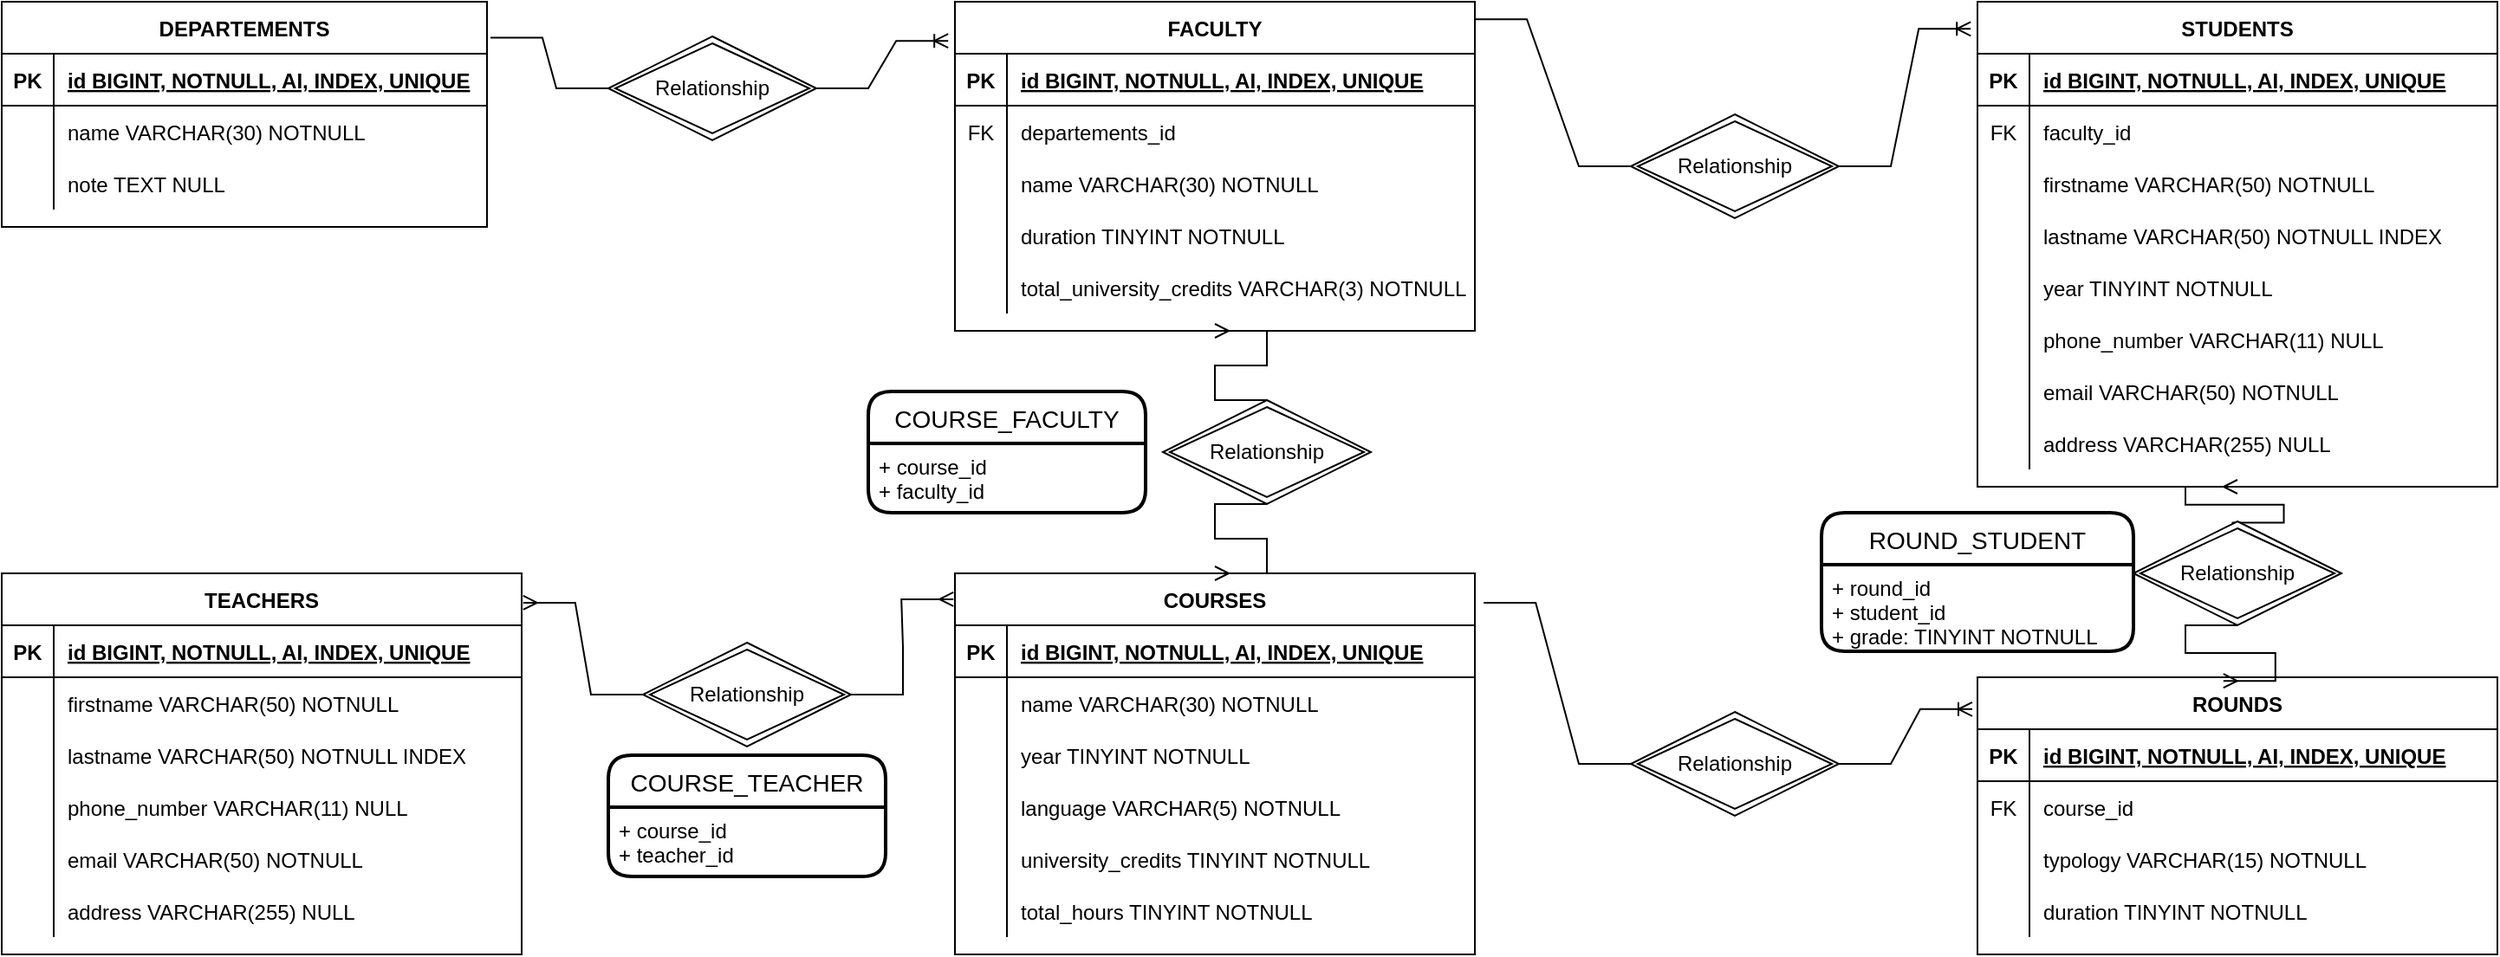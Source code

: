 <mxfile version="18.1.3" type="device"><diagram id="R2lEEEUBdFMjLlhIrx00" name="Page-1"><mxGraphModel dx="1102" dy="553" grid="1" gridSize="10" guides="1" tooltips="1" connect="1" arrows="1" fold="1" page="1" pageScale="1" pageWidth="850" pageHeight="1100" math="0" shadow="0" extFonts="Permanent Marker^https://fonts.googleapis.com/css?family=Permanent+Marker"><root><mxCell id="0"/><mxCell id="1" parent="0"/><mxCell id="C-vyLk0tnHw3VtMMgP7b-2" value="DEPARTEMENTS" style="shape=table;startSize=30;container=1;collapsible=1;childLayout=tableLayout;fixedRows=1;rowLines=0;fontStyle=1;align=center;resizeLast=1;" parent="1" vertex="1"><mxGeometry x="30" y="20" width="280" height="130" as="geometry"/></mxCell><mxCell id="C-vyLk0tnHw3VtMMgP7b-3" value="" style="shape=partialRectangle;collapsible=0;dropTarget=0;pointerEvents=0;fillColor=none;points=[[0,0.5],[1,0.5]];portConstraint=eastwest;top=0;left=0;right=0;bottom=1;" parent="C-vyLk0tnHw3VtMMgP7b-2" vertex="1"><mxGeometry y="30" width="280" height="30" as="geometry"/></mxCell><mxCell id="C-vyLk0tnHw3VtMMgP7b-4" value="PK" style="shape=partialRectangle;overflow=hidden;connectable=0;fillColor=none;top=0;left=0;bottom=0;right=0;fontStyle=1;" parent="C-vyLk0tnHw3VtMMgP7b-3" vertex="1"><mxGeometry width="30" height="30" as="geometry"><mxRectangle width="30" height="30" as="alternateBounds"/></mxGeometry></mxCell><mxCell id="C-vyLk0tnHw3VtMMgP7b-5" value="id BIGINT, NOTNULL, AI, INDEX, UNIQUE" style="shape=partialRectangle;overflow=hidden;connectable=0;fillColor=none;top=0;left=0;bottom=0;right=0;align=left;spacingLeft=6;fontStyle=5;" parent="C-vyLk0tnHw3VtMMgP7b-3" vertex="1"><mxGeometry x="30" width="250" height="30" as="geometry"><mxRectangle width="250" height="30" as="alternateBounds"/></mxGeometry></mxCell><mxCell id="2" value="" style="shape=partialRectangle;collapsible=0;dropTarget=0;pointerEvents=0;fillColor=none;points=[[0,0.5],[1,0.5]];portConstraint=eastwest;top=0;left=0;right=0;bottom=0;" parent="C-vyLk0tnHw3VtMMgP7b-2" vertex="1"><mxGeometry y="60" width="280" height="30" as="geometry"/></mxCell><mxCell id="3" value="" style="shape=partialRectangle;overflow=hidden;connectable=0;fillColor=none;top=0;left=0;bottom=0;right=0;" parent="2" vertex="1"><mxGeometry width="30" height="30" as="geometry"><mxRectangle width="30" height="30" as="alternateBounds"/></mxGeometry></mxCell><mxCell id="4" value="name VARCHAR(30) NOTNULL" style="shape=partialRectangle;overflow=hidden;connectable=0;fillColor=none;top=0;left=0;bottom=0;right=0;align=left;spacingLeft=6;" parent="2" vertex="1"><mxGeometry x="30" width="250" height="30" as="geometry"><mxRectangle width="250" height="30" as="alternateBounds"/></mxGeometry></mxCell><mxCell id="C-vyLk0tnHw3VtMMgP7b-6" value="" style="shape=partialRectangle;collapsible=0;dropTarget=0;pointerEvents=0;fillColor=none;points=[[0,0.5],[1,0.5]];portConstraint=eastwest;top=0;left=0;right=0;bottom=0;" parent="C-vyLk0tnHw3VtMMgP7b-2" vertex="1"><mxGeometry y="90" width="280" height="30" as="geometry"/></mxCell><mxCell id="C-vyLk0tnHw3VtMMgP7b-7" value="" style="shape=partialRectangle;overflow=hidden;connectable=0;fillColor=none;top=0;left=0;bottom=0;right=0;" parent="C-vyLk0tnHw3VtMMgP7b-6" vertex="1"><mxGeometry width="30" height="30" as="geometry"><mxRectangle width="30" height="30" as="alternateBounds"/></mxGeometry></mxCell><mxCell id="C-vyLk0tnHw3VtMMgP7b-8" value="note TEXT NULL" style="shape=partialRectangle;overflow=hidden;connectable=0;fillColor=none;top=0;left=0;bottom=0;right=0;align=left;spacingLeft=6;" parent="C-vyLk0tnHw3VtMMgP7b-6" vertex="1"><mxGeometry x="30" width="250" height="30" as="geometry"><mxRectangle width="250" height="30" as="alternateBounds"/></mxGeometry></mxCell><mxCell id="Ft1WFnxyvvb9Kvrl6ZHT-8" value="FACULTY" style="shape=table;startSize=30;container=1;collapsible=1;childLayout=tableLayout;fixedRows=1;rowLines=0;fontStyle=1;align=center;resizeLast=1;" parent="1" vertex="1"><mxGeometry x="580" y="20" width="300" height="190" as="geometry"/></mxCell><mxCell id="Ft1WFnxyvvb9Kvrl6ZHT-9" value="" style="shape=partialRectangle;collapsible=0;dropTarget=0;pointerEvents=0;fillColor=none;points=[[0,0.5],[1,0.5]];portConstraint=eastwest;top=0;left=0;right=0;bottom=1;" parent="Ft1WFnxyvvb9Kvrl6ZHT-8" vertex="1"><mxGeometry y="30" width="300" height="30" as="geometry"/></mxCell><mxCell id="Ft1WFnxyvvb9Kvrl6ZHT-10" value="PK" style="shape=partialRectangle;overflow=hidden;connectable=0;fillColor=none;top=0;left=0;bottom=0;right=0;fontStyle=1;" parent="Ft1WFnxyvvb9Kvrl6ZHT-9" vertex="1"><mxGeometry width="30" height="30" as="geometry"><mxRectangle width="30" height="30" as="alternateBounds"/></mxGeometry></mxCell><mxCell id="Ft1WFnxyvvb9Kvrl6ZHT-11" value="id BIGINT, NOTNULL, AI, INDEX, UNIQUE" style="shape=partialRectangle;overflow=hidden;connectable=0;fillColor=none;top=0;left=0;bottom=0;right=0;align=left;spacingLeft=6;fontStyle=5;" parent="Ft1WFnxyvvb9Kvrl6ZHT-9" vertex="1"><mxGeometry x="30" width="270" height="30" as="geometry"><mxRectangle width="270" height="30" as="alternateBounds"/></mxGeometry></mxCell><mxCell id="Ft1WFnxyvvb9Kvrl6ZHT-12" value="" style="shape=partialRectangle;collapsible=0;dropTarget=0;pointerEvents=0;fillColor=none;points=[[0,0.5],[1,0.5]];portConstraint=eastwest;top=0;left=0;right=0;bottom=0;" parent="Ft1WFnxyvvb9Kvrl6ZHT-8" vertex="1"><mxGeometry y="60" width="300" height="30" as="geometry"/></mxCell><mxCell id="Ft1WFnxyvvb9Kvrl6ZHT-13" value="FK" style="shape=partialRectangle;overflow=hidden;connectable=0;fillColor=none;top=0;left=0;bottom=0;right=0;" parent="Ft1WFnxyvvb9Kvrl6ZHT-12" vertex="1"><mxGeometry width="30" height="30" as="geometry"><mxRectangle width="30" height="30" as="alternateBounds"/></mxGeometry></mxCell><mxCell id="Ft1WFnxyvvb9Kvrl6ZHT-14" value="departements_id" style="shape=partialRectangle;overflow=hidden;connectable=0;fillColor=none;top=0;left=0;bottom=0;right=0;align=left;spacingLeft=6;" parent="Ft1WFnxyvvb9Kvrl6ZHT-12" vertex="1"><mxGeometry x="30" width="270" height="30" as="geometry"><mxRectangle width="270" height="30" as="alternateBounds"/></mxGeometry></mxCell><mxCell id="Ft1WFnxyvvb9Kvrl6ZHT-115" value="" style="shape=partialRectangle;collapsible=0;dropTarget=0;pointerEvents=0;fillColor=none;points=[[0,0.5],[1,0.5]];portConstraint=eastwest;top=0;left=0;right=0;bottom=0;" parent="Ft1WFnxyvvb9Kvrl6ZHT-8" vertex="1"><mxGeometry y="90" width="300" height="30" as="geometry"/></mxCell><mxCell id="Ft1WFnxyvvb9Kvrl6ZHT-116" value="" style="shape=partialRectangle;overflow=hidden;connectable=0;fillColor=none;top=0;left=0;bottom=0;right=0;" parent="Ft1WFnxyvvb9Kvrl6ZHT-115" vertex="1"><mxGeometry width="30" height="30" as="geometry"><mxRectangle width="30" height="30" as="alternateBounds"/></mxGeometry></mxCell><mxCell id="Ft1WFnxyvvb9Kvrl6ZHT-117" value="name VARCHAR(30) NOTNULL" style="shape=partialRectangle;overflow=hidden;connectable=0;fillColor=none;top=0;left=0;bottom=0;right=0;align=left;spacingLeft=6;" parent="Ft1WFnxyvvb9Kvrl6ZHT-115" vertex="1"><mxGeometry x="30" width="270" height="30" as="geometry"><mxRectangle width="270" height="30" as="alternateBounds"/></mxGeometry></mxCell><mxCell id="Ft1WFnxyvvb9Kvrl6ZHT-15" value="" style="shape=partialRectangle;collapsible=0;dropTarget=0;pointerEvents=0;fillColor=none;points=[[0,0.5],[1,0.5]];portConstraint=eastwest;top=0;left=0;right=0;bottom=0;" parent="Ft1WFnxyvvb9Kvrl6ZHT-8" vertex="1"><mxGeometry y="120" width="300" height="30" as="geometry"/></mxCell><mxCell id="Ft1WFnxyvvb9Kvrl6ZHT-16" value="" style="shape=partialRectangle;overflow=hidden;connectable=0;fillColor=none;top=0;left=0;bottom=0;right=0;" parent="Ft1WFnxyvvb9Kvrl6ZHT-15" vertex="1"><mxGeometry width="30" height="30" as="geometry"><mxRectangle width="30" height="30" as="alternateBounds"/></mxGeometry></mxCell><mxCell id="Ft1WFnxyvvb9Kvrl6ZHT-17" value="duration TINYINT NOTNULL" style="shape=partialRectangle;overflow=hidden;connectable=0;fillColor=none;top=0;left=0;bottom=0;right=0;align=left;spacingLeft=6;" parent="Ft1WFnxyvvb9Kvrl6ZHT-15" vertex="1"><mxGeometry x="30" width="270" height="30" as="geometry"><mxRectangle width="270" height="30" as="alternateBounds"/></mxGeometry></mxCell><mxCell id="Ft1WFnxyvvb9Kvrl6ZHT-18" value="" style="shape=partialRectangle;collapsible=0;dropTarget=0;pointerEvents=0;fillColor=none;points=[[0,0.5],[1,0.5]];portConstraint=eastwest;top=0;left=0;right=0;bottom=0;" parent="Ft1WFnxyvvb9Kvrl6ZHT-8" vertex="1"><mxGeometry y="150" width="300" height="30" as="geometry"/></mxCell><mxCell id="Ft1WFnxyvvb9Kvrl6ZHT-19" value="" style="shape=partialRectangle;overflow=hidden;connectable=0;fillColor=none;top=0;left=0;bottom=0;right=0;" parent="Ft1WFnxyvvb9Kvrl6ZHT-18" vertex="1"><mxGeometry width="30" height="30" as="geometry"><mxRectangle width="30" height="30" as="alternateBounds"/></mxGeometry></mxCell><mxCell id="Ft1WFnxyvvb9Kvrl6ZHT-20" value="total_university_credits VARCHAR(3) NOTNULL" style="shape=partialRectangle;overflow=hidden;connectable=0;fillColor=none;top=0;left=0;bottom=0;right=0;align=left;spacingLeft=6;" parent="Ft1WFnxyvvb9Kvrl6ZHT-18" vertex="1"><mxGeometry x="30" width="270" height="30" as="geometry"><mxRectangle width="270" height="30" as="alternateBounds"/></mxGeometry></mxCell><mxCell id="Ft1WFnxyvvb9Kvrl6ZHT-21" value="COURSES" style="shape=table;startSize=30;container=1;collapsible=1;childLayout=tableLayout;fixedRows=1;rowLines=0;fontStyle=1;align=center;resizeLast=1;" parent="1" vertex="1"><mxGeometry x="580" y="350" width="300" height="220" as="geometry"/></mxCell><mxCell id="Ft1WFnxyvvb9Kvrl6ZHT-22" value="" style="shape=partialRectangle;collapsible=0;dropTarget=0;pointerEvents=0;fillColor=none;points=[[0,0.5],[1,0.5]];portConstraint=eastwest;top=0;left=0;right=0;bottom=1;" parent="Ft1WFnxyvvb9Kvrl6ZHT-21" vertex="1"><mxGeometry y="30" width="300" height="30" as="geometry"/></mxCell><mxCell id="Ft1WFnxyvvb9Kvrl6ZHT-23" value="PK" style="shape=partialRectangle;overflow=hidden;connectable=0;fillColor=none;top=0;left=0;bottom=0;right=0;fontStyle=1;" parent="Ft1WFnxyvvb9Kvrl6ZHT-22" vertex="1"><mxGeometry width="30" height="30" as="geometry"><mxRectangle width="30" height="30" as="alternateBounds"/></mxGeometry></mxCell><mxCell id="Ft1WFnxyvvb9Kvrl6ZHT-24" value="id BIGINT, NOTNULL, AI, INDEX, UNIQUE" style="shape=partialRectangle;overflow=hidden;connectable=0;fillColor=none;top=0;left=0;bottom=0;right=0;align=left;spacingLeft=6;fontStyle=5;" parent="Ft1WFnxyvvb9Kvrl6ZHT-22" vertex="1"><mxGeometry x="30" width="270" height="30" as="geometry"><mxRectangle width="270" height="30" as="alternateBounds"/></mxGeometry></mxCell><mxCell id="Ft1WFnxyvvb9Kvrl6ZHT-25" value="" style="shape=partialRectangle;collapsible=0;dropTarget=0;pointerEvents=0;fillColor=none;points=[[0,0.5],[1,0.5]];portConstraint=eastwest;top=0;left=0;right=0;bottom=0;" parent="Ft1WFnxyvvb9Kvrl6ZHT-21" vertex="1"><mxGeometry y="60" width="300" height="30" as="geometry"/></mxCell><mxCell id="Ft1WFnxyvvb9Kvrl6ZHT-26" value="" style="shape=partialRectangle;overflow=hidden;connectable=0;fillColor=none;top=0;left=0;bottom=0;right=0;" parent="Ft1WFnxyvvb9Kvrl6ZHT-25" vertex="1"><mxGeometry width="30" height="30" as="geometry"><mxRectangle width="30" height="30" as="alternateBounds"/></mxGeometry></mxCell><mxCell id="Ft1WFnxyvvb9Kvrl6ZHT-27" value="name VARCHAR(30) NOTNULL" style="shape=partialRectangle;overflow=hidden;connectable=0;fillColor=none;top=0;left=0;bottom=0;right=0;align=left;spacingLeft=6;" parent="Ft1WFnxyvvb9Kvrl6ZHT-25" vertex="1"><mxGeometry x="30" width="270" height="30" as="geometry"><mxRectangle width="270" height="30" as="alternateBounds"/></mxGeometry></mxCell><mxCell id="Ft1WFnxyvvb9Kvrl6ZHT-28" value="" style="shape=partialRectangle;collapsible=0;dropTarget=0;pointerEvents=0;fillColor=none;points=[[0,0.5],[1,0.5]];portConstraint=eastwest;top=0;left=0;right=0;bottom=0;" parent="Ft1WFnxyvvb9Kvrl6ZHT-21" vertex="1"><mxGeometry y="90" width="300" height="30" as="geometry"/></mxCell><mxCell id="Ft1WFnxyvvb9Kvrl6ZHT-29" value="" style="shape=partialRectangle;overflow=hidden;connectable=0;fillColor=none;top=0;left=0;bottom=0;right=0;" parent="Ft1WFnxyvvb9Kvrl6ZHT-28" vertex="1"><mxGeometry width="30" height="30" as="geometry"><mxRectangle width="30" height="30" as="alternateBounds"/></mxGeometry></mxCell><mxCell id="Ft1WFnxyvvb9Kvrl6ZHT-30" value="year TINYINT NOTNULL" style="shape=partialRectangle;overflow=hidden;connectable=0;fillColor=none;top=0;left=0;bottom=0;right=0;align=left;spacingLeft=6;" parent="Ft1WFnxyvvb9Kvrl6ZHT-28" vertex="1"><mxGeometry x="30" width="270" height="30" as="geometry"><mxRectangle width="270" height="30" as="alternateBounds"/></mxGeometry></mxCell><mxCell id="Ft1WFnxyvvb9Kvrl6ZHT-31" value="" style="shape=partialRectangle;collapsible=0;dropTarget=0;pointerEvents=0;fillColor=none;points=[[0,0.5],[1,0.5]];portConstraint=eastwest;top=0;left=0;right=0;bottom=0;" parent="Ft1WFnxyvvb9Kvrl6ZHT-21" vertex="1"><mxGeometry y="120" width="300" height="30" as="geometry"/></mxCell><mxCell id="Ft1WFnxyvvb9Kvrl6ZHT-32" value="" style="shape=partialRectangle;overflow=hidden;connectable=0;fillColor=none;top=0;left=0;bottom=0;right=0;" parent="Ft1WFnxyvvb9Kvrl6ZHT-31" vertex="1"><mxGeometry width="30" height="30" as="geometry"><mxRectangle width="30" height="30" as="alternateBounds"/></mxGeometry></mxCell><mxCell id="Ft1WFnxyvvb9Kvrl6ZHT-33" value="language VARCHAR(5) NOTNULL" style="shape=partialRectangle;overflow=hidden;connectable=0;fillColor=none;top=0;left=0;bottom=0;right=0;align=left;spacingLeft=6;" parent="Ft1WFnxyvvb9Kvrl6ZHT-31" vertex="1"><mxGeometry x="30" width="270" height="30" as="geometry"><mxRectangle width="270" height="30" as="alternateBounds"/></mxGeometry></mxCell><mxCell id="Ft1WFnxyvvb9Kvrl6ZHT-34" value="" style="shape=partialRectangle;collapsible=0;dropTarget=0;pointerEvents=0;fillColor=none;points=[[0,0.5],[1,0.5]];portConstraint=eastwest;top=0;left=0;right=0;bottom=0;" parent="Ft1WFnxyvvb9Kvrl6ZHT-21" vertex="1"><mxGeometry y="150" width="300" height="30" as="geometry"/></mxCell><mxCell id="Ft1WFnxyvvb9Kvrl6ZHT-35" value="" style="shape=partialRectangle;overflow=hidden;connectable=0;fillColor=none;top=0;left=0;bottom=0;right=0;" parent="Ft1WFnxyvvb9Kvrl6ZHT-34" vertex="1"><mxGeometry width="30" height="30" as="geometry"><mxRectangle width="30" height="30" as="alternateBounds"/></mxGeometry></mxCell><mxCell id="Ft1WFnxyvvb9Kvrl6ZHT-36" value="university_credits TINYINT NOTNULL" style="shape=partialRectangle;overflow=hidden;connectable=0;fillColor=none;top=0;left=0;bottom=0;right=0;align=left;spacingLeft=6;" parent="Ft1WFnxyvvb9Kvrl6ZHT-34" vertex="1"><mxGeometry x="30" width="270" height="30" as="geometry"><mxRectangle width="270" height="30" as="alternateBounds"/></mxGeometry></mxCell><mxCell id="Ft1WFnxyvvb9Kvrl6ZHT-37" value="" style="shape=partialRectangle;collapsible=0;dropTarget=0;pointerEvents=0;fillColor=none;points=[[0,0.5],[1,0.5]];portConstraint=eastwest;top=0;left=0;right=0;bottom=0;" parent="Ft1WFnxyvvb9Kvrl6ZHT-21" vertex="1"><mxGeometry y="180" width="300" height="30" as="geometry"/></mxCell><mxCell id="Ft1WFnxyvvb9Kvrl6ZHT-38" value="" style="shape=partialRectangle;overflow=hidden;connectable=0;fillColor=none;top=0;left=0;bottom=0;right=0;" parent="Ft1WFnxyvvb9Kvrl6ZHT-37" vertex="1"><mxGeometry width="30" height="30" as="geometry"><mxRectangle width="30" height="30" as="alternateBounds"/></mxGeometry></mxCell><mxCell id="Ft1WFnxyvvb9Kvrl6ZHT-39" value="total_hours TINYINT NOTNULL" style="shape=partialRectangle;overflow=hidden;connectable=0;fillColor=none;top=0;left=0;bottom=0;right=0;align=left;spacingLeft=6;" parent="Ft1WFnxyvvb9Kvrl6ZHT-37" vertex="1"><mxGeometry x="30" width="270" height="30" as="geometry"><mxRectangle width="270" height="30" as="alternateBounds"/></mxGeometry></mxCell><mxCell id="Ft1WFnxyvvb9Kvrl6ZHT-40" value="TEACHERS" style="shape=table;startSize=30;container=1;collapsible=1;childLayout=tableLayout;fixedRows=1;rowLines=0;fontStyle=1;align=center;resizeLast=1;" parent="1" vertex="1"><mxGeometry x="30" y="350" width="300" height="220" as="geometry"/></mxCell><mxCell id="Ft1WFnxyvvb9Kvrl6ZHT-41" value="" style="shape=partialRectangle;collapsible=0;dropTarget=0;pointerEvents=0;fillColor=none;points=[[0,0.5],[1,0.5]];portConstraint=eastwest;top=0;left=0;right=0;bottom=1;" parent="Ft1WFnxyvvb9Kvrl6ZHT-40" vertex="1"><mxGeometry y="30" width="300" height="30" as="geometry"/></mxCell><mxCell id="Ft1WFnxyvvb9Kvrl6ZHT-42" value="PK" style="shape=partialRectangle;overflow=hidden;connectable=0;fillColor=none;top=0;left=0;bottom=0;right=0;fontStyle=1;" parent="Ft1WFnxyvvb9Kvrl6ZHT-41" vertex="1"><mxGeometry width="30" height="30" as="geometry"><mxRectangle width="30" height="30" as="alternateBounds"/></mxGeometry></mxCell><mxCell id="Ft1WFnxyvvb9Kvrl6ZHT-43" value="id BIGINT, NOTNULL, AI, INDEX, UNIQUE" style="shape=partialRectangle;overflow=hidden;connectable=0;fillColor=none;top=0;left=0;bottom=0;right=0;align=left;spacingLeft=6;fontStyle=5;" parent="Ft1WFnxyvvb9Kvrl6ZHT-41" vertex="1"><mxGeometry x="30" width="270" height="30" as="geometry"><mxRectangle width="270" height="30" as="alternateBounds"/></mxGeometry></mxCell><mxCell id="Ft1WFnxyvvb9Kvrl6ZHT-44" value="" style="shape=partialRectangle;collapsible=0;dropTarget=0;pointerEvents=0;fillColor=none;points=[[0,0.5],[1,0.5]];portConstraint=eastwest;top=0;left=0;right=0;bottom=0;" parent="Ft1WFnxyvvb9Kvrl6ZHT-40" vertex="1"><mxGeometry y="60" width="300" height="30" as="geometry"/></mxCell><mxCell id="Ft1WFnxyvvb9Kvrl6ZHT-45" value="" style="shape=partialRectangle;overflow=hidden;connectable=0;fillColor=none;top=0;left=0;bottom=0;right=0;" parent="Ft1WFnxyvvb9Kvrl6ZHT-44" vertex="1"><mxGeometry width="30" height="30" as="geometry"><mxRectangle width="30" height="30" as="alternateBounds"/></mxGeometry></mxCell><mxCell id="Ft1WFnxyvvb9Kvrl6ZHT-46" value="firstname VARCHAR(50) NOTNULL" style="shape=partialRectangle;overflow=hidden;connectable=0;fillColor=none;top=0;left=0;bottom=0;right=0;align=left;spacingLeft=6;" parent="Ft1WFnxyvvb9Kvrl6ZHT-44" vertex="1"><mxGeometry x="30" width="270" height="30" as="geometry"><mxRectangle width="270" height="30" as="alternateBounds"/></mxGeometry></mxCell><mxCell id="Ft1WFnxyvvb9Kvrl6ZHT-59" value="" style="shape=partialRectangle;collapsible=0;dropTarget=0;pointerEvents=0;fillColor=none;points=[[0,0.5],[1,0.5]];portConstraint=eastwest;top=0;left=0;right=0;bottom=0;" parent="Ft1WFnxyvvb9Kvrl6ZHT-40" vertex="1"><mxGeometry y="90" width="300" height="30" as="geometry"/></mxCell><mxCell id="Ft1WFnxyvvb9Kvrl6ZHT-60" value="" style="shape=partialRectangle;overflow=hidden;connectable=0;fillColor=none;top=0;left=0;bottom=0;right=0;" parent="Ft1WFnxyvvb9Kvrl6ZHT-59" vertex="1"><mxGeometry width="30" height="30" as="geometry"><mxRectangle width="30" height="30" as="alternateBounds"/></mxGeometry></mxCell><mxCell id="Ft1WFnxyvvb9Kvrl6ZHT-61" value="lastname VARCHAR(50) NOTNULL INDEX" style="shape=partialRectangle;overflow=hidden;connectable=0;fillColor=none;top=0;left=0;bottom=0;right=0;align=left;spacingLeft=6;" parent="Ft1WFnxyvvb9Kvrl6ZHT-59" vertex="1"><mxGeometry x="30" width="270" height="30" as="geometry"><mxRectangle width="270" height="30" as="alternateBounds"/></mxGeometry></mxCell><mxCell id="Ft1WFnxyvvb9Kvrl6ZHT-47" value="" style="shape=partialRectangle;collapsible=0;dropTarget=0;pointerEvents=0;fillColor=none;points=[[0,0.5],[1,0.5]];portConstraint=eastwest;top=0;left=0;right=0;bottom=0;" parent="Ft1WFnxyvvb9Kvrl6ZHT-40" vertex="1"><mxGeometry y="120" width="300" height="30" as="geometry"/></mxCell><mxCell id="Ft1WFnxyvvb9Kvrl6ZHT-48" value="" style="shape=partialRectangle;overflow=hidden;connectable=0;fillColor=none;top=0;left=0;bottom=0;right=0;" parent="Ft1WFnxyvvb9Kvrl6ZHT-47" vertex="1"><mxGeometry width="30" height="30" as="geometry"><mxRectangle width="30" height="30" as="alternateBounds"/></mxGeometry></mxCell><mxCell id="Ft1WFnxyvvb9Kvrl6ZHT-49" value="phone_number VARCHAR(11) NULL" style="shape=partialRectangle;overflow=hidden;connectable=0;fillColor=none;top=0;left=0;bottom=0;right=0;align=left;spacingLeft=6;" parent="Ft1WFnxyvvb9Kvrl6ZHT-47" vertex="1"><mxGeometry x="30" width="270" height="30" as="geometry"><mxRectangle width="270" height="30" as="alternateBounds"/></mxGeometry></mxCell><mxCell id="Ft1WFnxyvvb9Kvrl6ZHT-50" value="" style="shape=partialRectangle;collapsible=0;dropTarget=0;pointerEvents=0;fillColor=none;points=[[0,0.5],[1,0.5]];portConstraint=eastwest;top=0;left=0;right=0;bottom=0;" parent="Ft1WFnxyvvb9Kvrl6ZHT-40" vertex="1"><mxGeometry y="150" width="300" height="30" as="geometry"/></mxCell><mxCell id="Ft1WFnxyvvb9Kvrl6ZHT-51" value="" style="shape=partialRectangle;overflow=hidden;connectable=0;fillColor=none;top=0;left=0;bottom=0;right=0;" parent="Ft1WFnxyvvb9Kvrl6ZHT-50" vertex="1"><mxGeometry width="30" height="30" as="geometry"><mxRectangle width="30" height="30" as="alternateBounds"/></mxGeometry></mxCell><mxCell id="Ft1WFnxyvvb9Kvrl6ZHT-52" value="email VARCHAR(50) NOTNULL" style="shape=partialRectangle;overflow=hidden;connectable=0;fillColor=none;top=0;left=0;bottom=0;right=0;align=left;spacingLeft=6;" parent="Ft1WFnxyvvb9Kvrl6ZHT-50" vertex="1"><mxGeometry x="30" width="270" height="30" as="geometry"><mxRectangle width="270" height="30" as="alternateBounds"/></mxGeometry></mxCell><mxCell id="Ft1WFnxyvvb9Kvrl6ZHT-53" value="" style="shape=partialRectangle;collapsible=0;dropTarget=0;pointerEvents=0;fillColor=none;points=[[0,0.5],[1,0.5]];portConstraint=eastwest;top=0;left=0;right=0;bottom=0;" parent="Ft1WFnxyvvb9Kvrl6ZHT-40" vertex="1"><mxGeometry y="180" width="300" height="30" as="geometry"/></mxCell><mxCell id="Ft1WFnxyvvb9Kvrl6ZHT-54" value="" style="shape=partialRectangle;overflow=hidden;connectable=0;fillColor=none;top=0;left=0;bottom=0;right=0;" parent="Ft1WFnxyvvb9Kvrl6ZHT-53" vertex="1"><mxGeometry width="30" height="30" as="geometry"><mxRectangle width="30" height="30" as="alternateBounds"/></mxGeometry></mxCell><mxCell id="Ft1WFnxyvvb9Kvrl6ZHT-55" value="address VARCHAR(255) NULL" style="shape=partialRectangle;overflow=hidden;connectable=0;fillColor=none;top=0;left=0;bottom=0;right=0;align=left;spacingLeft=6;" parent="Ft1WFnxyvvb9Kvrl6ZHT-53" vertex="1"><mxGeometry x="30" width="270" height="30" as="geometry"><mxRectangle width="270" height="30" as="alternateBounds"/></mxGeometry></mxCell><mxCell id="Ft1WFnxyvvb9Kvrl6ZHT-62" value="STUDENTS" style="shape=table;startSize=30;container=1;collapsible=1;childLayout=tableLayout;fixedRows=1;rowLines=0;fontStyle=1;align=center;resizeLast=1;" parent="1" vertex="1"><mxGeometry x="1170" y="20" width="300" height="280" as="geometry"/></mxCell><mxCell id="Ft1WFnxyvvb9Kvrl6ZHT-63" value="" style="shape=partialRectangle;collapsible=0;dropTarget=0;pointerEvents=0;fillColor=none;points=[[0,0.5],[1,0.5]];portConstraint=eastwest;top=0;left=0;right=0;bottom=1;" parent="Ft1WFnxyvvb9Kvrl6ZHT-62" vertex="1"><mxGeometry y="30" width="300" height="30" as="geometry"/></mxCell><mxCell id="Ft1WFnxyvvb9Kvrl6ZHT-64" value="PK" style="shape=partialRectangle;overflow=hidden;connectable=0;fillColor=none;top=0;left=0;bottom=0;right=0;fontStyle=1;" parent="Ft1WFnxyvvb9Kvrl6ZHT-63" vertex="1"><mxGeometry width="30" height="30" as="geometry"><mxRectangle width="30" height="30" as="alternateBounds"/></mxGeometry></mxCell><mxCell id="Ft1WFnxyvvb9Kvrl6ZHT-65" value="id BIGINT, NOTNULL, AI, INDEX, UNIQUE" style="shape=partialRectangle;overflow=hidden;connectable=0;fillColor=none;top=0;left=0;bottom=0;right=0;align=left;spacingLeft=6;fontStyle=5;" parent="Ft1WFnxyvvb9Kvrl6ZHT-63" vertex="1"><mxGeometry x="30" width="270" height="30" as="geometry"><mxRectangle width="270" height="30" as="alternateBounds"/></mxGeometry></mxCell><mxCell id="Ft1WFnxyvvb9Kvrl6ZHT-66" value="" style="shape=partialRectangle;collapsible=0;dropTarget=0;pointerEvents=0;fillColor=none;points=[[0,0.5],[1,0.5]];portConstraint=eastwest;top=0;left=0;right=0;bottom=0;" parent="Ft1WFnxyvvb9Kvrl6ZHT-62" vertex="1"><mxGeometry y="60" width="300" height="30" as="geometry"/></mxCell><mxCell id="Ft1WFnxyvvb9Kvrl6ZHT-67" value="FK" style="shape=partialRectangle;overflow=hidden;connectable=0;fillColor=none;top=0;left=0;bottom=0;right=0;" parent="Ft1WFnxyvvb9Kvrl6ZHT-66" vertex="1"><mxGeometry width="30" height="30" as="geometry"><mxRectangle width="30" height="30" as="alternateBounds"/></mxGeometry></mxCell><mxCell id="Ft1WFnxyvvb9Kvrl6ZHT-68" value="faculty_id" style="shape=partialRectangle;overflow=hidden;connectable=0;fillColor=none;top=0;left=0;bottom=0;right=0;align=left;spacingLeft=6;" parent="Ft1WFnxyvvb9Kvrl6ZHT-66" vertex="1"><mxGeometry x="30" width="270" height="30" as="geometry"><mxRectangle width="270" height="30" as="alternateBounds"/></mxGeometry></mxCell><mxCell id="Ft1WFnxyvvb9Kvrl6ZHT-123" value="" style="shape=partialRectangle;collapsible=0;dropTarget=0;pointerEvents=0;fillColor=none;points=[[0,0.5],[1,0.5]];portConstraint=eastwest;top=0;left=0;right=0;bottom=0;" parent="Ft1WFnxyvvb9Kvrl6ZHT-62" vertex="1"><mxGeometry y="90" width="300" height="30" as="geometry"/></mxCell><mxCell id="Ft1WFnxyvvb9Kvrl6ZHT-124" value="" style="shape=partialRectangle;overflow=hidden;connectable=0;fillColor=none;top=0;left=0;bottom=0;right=0;" parent="Ft1WFnxyvvb9Kvrl6ZHT-123" vertex="1"><mxGeometry width="30" height="30" as="geometry"><mxRectangle width="30" height="30" as="alternateBounds"/></mxGeometry></mxCell><mxCell id="Ft1WFnxyvvb9Kvrl6ZHT-125" value="firstname VARCHAR(50) NOTNULL" style="shape=partialRectangle;overflow=hidden;connectable=0;fillColor=none;top=0;left=0;bottom=0;right=0;align=left;spacingLeft=6;" parent="Ft1WFnxyvvb9Kvrl6ZHT-123" vertex="1"><mxGeometry x="30" width="270" height="30" as="geometry"><mxRectangle width="270" height="30" as="alternateBounds"/></mxGeometry></mxCell><mxCell id="Ft1WFnxyvvb9Kvrl6ZHT-69" value="" style="shape=partialRectangle;collapsible=0;dropTarget=0;pointerEvents=0;fillColor=none;points=[[0,0.5],[1,0.5]];portConstraint=eastwest;top=0;left=0;right=0;bottom=0;" parent="Ft1WFnxyvvb9Kvrl6ZHT-62" vertex="1"><mxGeometry y="120" width="300" height="30" as="geometry"/></mxCell><mxCell id="Ft1WFnxyvvb9Kvrl6ZHT-70" value="" style="shape=partialRectangle;overflow=hidden;connectable=0;fillColor=none;top=0;left=0;bottom=0;right=0;" parent="Ft1WFnxyvvb9Kvrl6ZHT-69" vertex="1"><mxGeometry width="30" height="30" as="geometry"><mxRectangle width="30" height="30" as="alternateBounds"/></mxGeometry></mxCell><mxCell id="Ft1WFnxyvvb9Kvrl6ZHT-71" value="lastname VARCHAR(50) NOTNULL INDEX" style="shape=partialRectangle;overflow=hidden;connectable=0;fillColor=none;top=0;left=0;bottom=0;right=0;align=left;spacingLeft=6;" parent="Ft1WFnxyvvb9Kvrl6ZHT-69" vertex="1"><mxGeometry x="30" width="270" height="30" as="geometry"><mxRectangle width="270" height="30" as="alternateBounds"/></mxGeometry></mxCell><mxCell id="Ft1WFnxyvvb9Kvrl6ZHT-81" value="" style="shape=partialRectangle;collapsible=0;dropTarget=0;pointerEvents=0;fillColor=none;points=[[0,0.5],[1,0.5]];portConstraint=eastwest;top=0;left=0;right=0;bottom=0;" parent="Ft1WFnxyvvb9Kvrl6ZHT-62" vertex="1"><mxGeometry y="150" width="300" height="30" as="geometry"/></mxCell><mxCell id="Ft1WFnxyvvb9Kvrl6ZHT-82" value="" style="shape=partialRectangle;overflow=hidden;connectable=0;fillColor=none;top=0;left=0;bottom=0;right=0;" parent="Ft1WFnxyvvb9Kvrl6ZHT-81" vertex="1"><mxGeometry width="30" height="30" as="geometry"><mxRectangle width="30" height="30" as="alternateBounds"/></mxGeometry></mxCell><mxCell id="Ft1WFnxyvvb9Kvrl6ZHT-83" value="year TINYINT NOTNULL" style="shape=partialRectangle;overflow=hidden;connectable=0;fillColor=none;top=0;left=0;bottom=0;right=0;align=left;spacingLeft=6;" parent="Ft1WFnxyvvb9Kvrl6ZHT-81" vertex="1"><mxGeometry x="30" width="270" height="30" as="geometry"><mxRectangle width="270" height="30" as="alternateBounds"/></mxGeometry></mxCell><mxCell id="Ft1WFnxyvvb9Kvrl6ZHT-72" value="" style="shape=partialRectangle;collapsible=0;dropTarget=0;pointerEvents=0;fillColor=none;points=[[0,0.5],[1,0.5]];portConstraint=eastwest;top=0;left=0;right=0;bottom=0;" parent="Ft1WFnxyvvb9Kvrl6ZHT-62" vertex="1"><mxGeometry y="180" width="300" height="30" as="geometry"/></mxCell><mxCell id="Ft1WFnxyvvb9Kvrl6ZHT-73" value="" style="shape=partialRectangle;overflow=hidden;connectable=0;fillColor=none;top=0;left=0;bottom=0;right=0;" parent="Ft1WFnxyvvb9Kvrl6ZHT-72" vertex="1"><mxGeometry width="30" height="30" as="geometry"><mxRectangle width="30" height="30" as="alternateBounds"/></mxGeometry></mxCell><mxCell id="Ft1WFnxyvvb9Kvrl6ZHT-74" value="phone_number VARCHAR(11) NULL" style="shape=partialRectangle;overflow=hidden;connectable=0;fillColor=none;top=0;left=0;bottom=0;right=0;align=left;spacingLeft=6;" parent="Ft1WFnxyvvb9Kvrl6ZHT-72" vertex="1"><mxGeometry x="30" width="270" height="30" as="geometry"><mxRectangle width="270" height="30" as="alternateBounds"/></mxGeometry></mxCell><mxCell id="Ft1WFnxyvvb9Kvrl6ZHT-75" value="" style="shape=partialRectangle;collapsible=0;dropTarget=0;pointerEvents=0;fillColor=none;points=[[0,0.5],[1,0.5]];portConstraint=eastwest;top=0;left=0;right=0;bottom=0;" parent="Ft1WFnxyvvb9Kvrl6ZHT-62" vertex="1"><mxGeometry y="210" width="300" height="30" as="geometry"/></mxCell><mxCell id="Ft1WFnxyvvb9Kvrl6ZHT-76" value="" style="shape=partialRectangle;overflow=hidden;connectable=0;fillColor=none;top=0;left=0;bottom=0;right=0;" parent="Ft1WFnxyvvb9Kvrl6ZHT-75" vertex="1"><mxGeometry width="30" height="30" as="geometry"><mxRectangle width="30" height="30" as="alternateBounds"/></mxGeometry></mxCell><mxCell id="Ft1WFnxyvvb9Kvrl6ZHT-77" value="email VARCHAR(50) NOTNULL" style="shape=partialRectangle;overflow=hidden;connectable=0;fillColor=none;top=0;left=0;bottom=0;right=0;align=left;spacingLeft=6;" parent="Ft1WFnxyvvb9Kvrl6ZHT-75" vertex="1"><mxGeometry x="30" width="270" height="30" as="geometry"><mxRectangle width="270" height="30" as="alternateBounds"/></mxGeometry></mxCell><mxCell id="Ft1WFnxyvvb9Kvrl6ZHT-78" value="" style="shape=partialRectangle;collapsible=0;dropTarget=0;pointerEvents=0;fillColor=none;points=[[0,0.5],[1,0.5]];portConstraint=eastwest;top=0;left=0;right=0;bottom=0;" parent="Ft1WFnxyvvb9Kvrl6ZHT-62" vertex="1"><mxGeometry y="240" width="300" height="30" as="geometry"/></mxCell><mxCell id="Ft1WFnxyvvb9Kvrl6ZHT-79" value="" style="shape=partialRectangle;overflow=hidden;connectable=0;fillColor=none;top=0;left=0;bottom=0;right=0;" parent="Ft1WFnxyvvb9Kvrl6ZHT-78" vertex="1"><mxGeometry width="30" height="30" as="geometry"><mxRectangle width="30" height="30" as="alternateBounds"/></mxGeometry></mxCell><mxCell id="Ft1WFnxyvvb9Kvrl6ZHT-80" value="address VARCHAR(255) NULL" style="shape=partialRectangle;overflow=hidden;connectable=0;fillColor=none;top=0;left=0;bottom=0;right=0;align=left;spacingLeft=6;" parent="Ft1WFnxyvvb9Kvrl6ZHT-78" vertex="1"><mxGeometry x="30" width="270" height="30" as="geometry"><mxRectangle width="270" height="30" as="alternateBounds"/></mxGeometry></mxCell><mxCell id="Ft1WFnxyvvb9Kvrl6ZHT-84" value="ROUNDS" style="shape=table;startSize=30;container=1;collapsible=1;childLayout=tableLayout;fixedRows=1;rowLines=0;fontStyle=1;align=center;resizeLast=1;" parent="1" vertex="1"><mxGeometry x="1170" y="410" width="300" height="160" as="geometry"/></mxCell><mxCell id="Ft1WFnxyvvb9Kvrl6ZHT-85" value="" style="shape=partialRectangle;collapsible=0;dropTarget=0;pointerEvents=0;fillColor=none;points=[[0,0.5],[1,0.5]];portConstraint=eastwest;top=0;left=0;right=0;bottom=1;" parent="Ft1WFnxyvvb9Kvrl6ZHT-84" vertex="1"><mxGeometry y="30" width="300" height="30" as="geometry"/></mxCell><mxCell id="Ft1WFnxyvvb9Kvrl6ZHT-86" value="PK" style="shape=partialRectangle;overflow=hidden;connectable=0;fillColor=none;top=0;left=0;bottom=0;right=0;fontStyle=1;" parent="Ft1WFnxyvvb9Kvrl6ZHT-85" vertex="1"><mxGeometry width="30" height="30" as="geometry"><mxRectangle width="30" height="30" as="alternateBounds"/></mxGeometry></mxCell><mxCell id="Ft1WFnxyvvb9Kvrl6ZHT-87" value="id BIGINT, NOTNULL, AI, INDEX, UNIQUE" style="shape=partialRectangle;overflow=hidden;connectable=0;fillColor=none;top=0;left=0;bottom=0;right=0;align=left;spacingLeft=6;fontStyle=5;" parent="Ft1WFnxyvvb9Kvrl6ZHT-85" vertex="1"><mxGeometry x="30" width="270" height="30" as="geometry"><mxRectangle width="270" height="30" as="alternateBounds"/></mxGeometry></mxCell><mxCell id="Ft1WFnxyvvb9Kvrl6ZHT-88" value="" style="shape=partialRectangle;collapsible=0;dropTarget=0;pointerEvents=0;fillColor=none;points=[[0,0.5],[1,0.5]];portConstraint=eastwest;top=0;left=0;right=0;bottom=0;" parent="Ft1WFnxyvvb9Kvrl6ZHT-84" vertex="1"><mxGeometry y="60" width="300" height="30" as="geometry"/></mxCell><mxCell id="Ft1WFnxyvvb9Kvrl6ZHT-89" value="FK" style="shape=partialRectangle;overflow=hidden;connectable=0;fillColor=none;top=0;left=0;bottom=0;right=0;" parent="Ft1WFnxyvvb9Kvrl6ZHT-88" vertex="1"><mxGeometry width="30" height="30" as="geometry"><mxRectangle width="30" height="30" as="alternateBounds"/></mxGeometry></mxCell><mxCell id="Ft1WFnxyvvb9Kvrl6ZHT-90" value="course_id" style="shape=partialRectangle;overflow=hidden;connectable=0;fillColor=none;top=0;left=0;bottom=0;right=0;align=left;spacingLeft=6;" parent="Ft1WFnxyvvb9Kvrl6ZHT-88" vertex="1"><mxGeometry x="30" width="270" height="30" as="geometry"><mxRectangle width="270" height="30" as="alternateBounds"/></mxGeometry></mxCell><mxCell id="Ft1WFnxyvvb9Kvrl6ZHT-127" value="" style="shape=partialRectangle;collapsible=0;dropTarget=0;pointerEvents=0;fillColor=none;points=[[0,0.5],[1,0.5]];portConstraint=eastwest;top=0;left=0;right=0;bottom=0;" parent="Ft1WFnxyvvb9Kvrl6ZHT-84" vertex="1"><mxGeometry y="90" width="300" height="30" as="geometry"/></mxCell><mxCell id="Ft1WFnxyvvb9Kvrl6ZHT-128" value="" style="shape=partialRectangle;overflow=hidden;connectable=0;fillColor=none;top=0;left=0;bottom=0;right=0;" parent="Ft1WFnxyvvb9Kvrl6ZHT-127" vertex="1"><mxGeometry width="30" height="30" as="geometry"><mxRectangle width="30" height="30" as="alternateBounds"/></mxGeometry></mxCell><mxCell id="Ft1WFnxyvvb9Kvrl6ZHT-129" value="typology VARCHAR(15) NOTNULL" style="shape=partialRectangle;overflow=hidden;connectable=0;fillColor=none;top=0;left=0;bottom=0;right=0;align=left;spacingLeft=6;" parent="Ft1WFnxyvvb9Kvrl6ZHT-127" vertex="1"><mxGeometry x="30" width="270" height="30" as="geometry"><mxRectangle width="270" height="30" as="alternateBounds"/></mxGeometry></mxCell><mxCell id="Ft1WFnxyvvb9Kvrl6ZHT-91" value="" style="shape=partialRectangle;collapsible=0;dropTarget=0;pointerEvents=0;fillColor=none;points=[[0,0.5],[1,0.5]];portConstraint=eastwest;top=0;left=0;right=0;bottom=0;" parent="Ft1WFnxyvvb9Kvrl6ZHT-84" vertex="1"><mxGeometry y="120" width="300" height="30" as="geometry"/></mxCell><mxCell id="Ft1WFnxyvvb9Kvrl6ZHT-92" value="" style="shape=partialRectangle;overflow=hidden;connectable=0;fillColor=none;top=0;left=0;bottom=0;right=0;" parent="Ft1WFnxyvvb9Kvrl6ZHT-91" vertex="1"><mxGeometry width="30" height="30" as="geometry"><mxRectangle width="30" height="30" as="alternateBounds"/></mxGeometry></mxCell><mxCell id="Ft1WFnxyvvb9Kvrl6ZHT-93" value="duration TINYINT NOTNULL" style="shape=partialRectangle;overflow=hidden;connectable=0;fillColor=none;top=0;left=0;bottom=0;right=0;align=left;spacingLeft=6;" parent="Ft1WFnxyvvb9Kvrl6ZHT-91" vertex="1"><mxGeometry x="30" width="270" height="30" as="geometry"><mxRectangle width="270" height="30" as="alternateBounds"/></mxGeometry></mxCell><mxCell id="Ft1WFnxyvvb9Kvrl6ZHT-106" value="" style="edgeStyle=entityRelationEdgeStyle;fontSize=12;html=1;endArrow=ERoneToMany;rounded=0;exitX=1;exitY=0.5;exitDx=0;exitDy=0;entryX=-0.013;entryY=0.119;entryDx=0;entryDy=0;entryPerimeter=0;startArrow=none;" parent="1" source="Ft1WFnxyvvb9Kvrl6ZHT-107" target="Ft1WFnxyvvb9Kvrl6ZHT-8" edge="1"><mxGeometry width="100" height="100" relative="1" as="geometry"><mxPoint x="410" y="150" as="sourcePoint"/><mxPoint x="510" y="50" as="targetPoint"/></mxGeometry></mxCell><mxCell id="Ft1WFnxyvvb9Kvrl6ZHT-107" value="Relationship" style="shape=rhombus;double=1;perimeter=rhombusPerimeter;whiteSpace=wrap;html=1;align=center;" parent="1" vertex="1"><mxGeometry x="380" y="40" width="120" height="60" as="geometry"/></mxCell><mxCell id="Ft1WFnxyvvb9Kvrl6ZHT-108" value="" style="edgeStyle=entityRelationEdgeStyle;fontSize=12;html=1;endArrow=none;rounded=0;exitX=1.007;exitY=0.16;exitDx=0;exitDy=0;exitPerimeter=0;entryX=0;entryY=0.5;entryDx=0;entryDy=0;" parent="1" source="C-vyLk0tnHw3VtMMgP7b-2" target="Ft1WFnxyvvb9Kvrl6ZHT-107" edge="1"><mxGeometry width="100" height="100" relative="1" as="geometry"><mxPoint x="331.96" y="86" as="sourcePoint"/><mxPoint x="360" y="70" as="targetPoint"/></mxGeometry></mxCell><mxCell id="Ft1WFnxyvvb9Kvrl6ZHT-109" value="" style="edgeStyle=entityRelationEdgeStyle;fontSize=12;html=1;endArrow=ERmany;startArrow=none;rounded=0;entryX=0.5;entryY=1;entryDx=0;entryDy=0;exitX=0.5;exitY=0;exitDx=0;exitDy=0;" parent="1" source="Ft1WFnxyvvb9Kvrl6ZHT-110" target="Ft1WFnxyvvb9Kvrl6ZHT-8" edge="1"><mxGeometry width="100" height="100" relative="1" as="geometry"><mxPoint x="950" y="330" as="sourcePoint"/><mxPoint x="1050" y="230" as="targetPoint"/></mxGeometry></mxCell><mxCell id="Ft1WFnxyvvb9Kvrl6ZHT-110" value="Relationship" style="shape=rhombus;double=1;perimeter=rhombusPerimeter;whiteSpace=wrap;html=1;align=center;" parent="1" vertex="1"><mxGeometry x="700" y="250" width="120" height="60" as="geometry"/></mxCell><mxCell id="Ft1WFnxyvvb9Kvrl6ZHT-111" value="" style="edgeStyle=entityRelationEdgeStyle;fontSize=12;html=1;endArrow=none;startArrow=ERmany;rounded=0;entryX=0.5;entryY=1;entryDx=0;entryDy=0;exitX=0.5;exitY=0;exitDx=0;exitDy=0;" parent="1" source="Ft1WFnxyvvb9Kvrl6ZHT-21" target="Ft1WFnxyvvb9Kvrl6ZHT-110" edge="1"><mxGeometry width="100" height="100" relative="1" as="geometry"><mxPoint x="730" y="350" as="sourcePoint"/><mxPoint x="730" y="180" as="targetPoint"/></mxGeometry></mxCell><mxCell id="Ft1WFnxyvvb9Kvrl6ZHT-118" value="COURSE_FACULTY" style="swimlane;childLayout=stackLayout;horizontal=1;startSize=30;horizontalStack=0;rounded=1;fontSize=14;fontStyle=0;strokeWidth=2;resizeParent=0;resizeLast=1;shadow=0;dashed=0;align=center;" parent="1" vertex="1"><mxGeometry x="530" y="245" width="160" height="70" as="geometry"/></mxCell><mxCell id="Ft1WFnxyvvb9Kvrl6ZHT-119" value="+ course_id&#10;+ faculty_id" style="align=left;strokeColor=none;fillColor=none;spacingLeft=4;fontSize=12;verticalAlign=top;resizable=0;rotatable=0;part=1;" parent="Ft1WFnxyvvb9Kvrl6ZHT-118" vertex="1"><mxGeometry y="30" width="160" height="40" as="geometry"/></mxCell><mxCell id="Ft1WFnxyvvb9Kvrl6ZHT-120" value="" style="edgeStyle=entityRelationEdgeStyle;fontSize=12;html=1;endArrow=ERoneToMany;rounded=0;entryX=-0.013;entryY=0.056;entryDx=0;entryDy=0;entryPerimeter=0;startArrow=none;" parent="1" source="Ft1WFnxyvvb9Kvrl6ZHT-121" target="Ft1WFnxyvvb9Kvrl6ZHT-62" edge="1"><mxGeometry width="100" height="100" relative="1" as="geometry"><mxPoint x="990" y="220" as="sourcePoint"/><mxPoint x="1090" y="120" as="targetPoint"/></mxGeometry></mxCell><mxCell id="Ft1WFnxyvvb9Kvrl6ZHT-121" value="Relationship" style="shape=rhombus;double=1;perimeter=rhombusPerimeter;whiteSpace=wrap;html=1;align=center;" parent="1" vertex="1"><mxGeometry x="970" y="85" width="120" height="60" as="geometry"/></mxCell><mxCell id="Ft1WFnxyvvb9Kvrl6ZHT-122" value="" style="edgeStyle=entityRelationEdgeStyle;fontSize=12;html=1;endArrow=none;rounded=0;exitX=1;exitY=0.053;exitDx=0;exitDy=0;exitPerimeter=0;entryX=0;entryY=0.5;entryDx=0;entryDy=0;" parent="1" source="Ft1WFnxyvvb9Kvrl6ZHT-8" target="Ft1WFnxyvvb9Kvrl6ZHT-121" edge="1"><mxGeometry width="100" height="100" relative="1" as="geometry"><mxPoint x="880" y="30.07" as="sourcePoint"/><mxPoint x="1166.1" y="34" as="targetPoint"/></mxGeometry></mxCell><mxCell id="Ft1WFnxyvvb9Kvrl6ZHT-126" value="" style="edgeStyle=entityRelationEdgeStyle;fontSize=12;html=1;endArrow=ERoneToMany;rounded=0;exitX=1;exitY=0.5;exitDx=0;exitDy=0;entryX=-0.01;entryY=0.115;entryDx=0;entryDy=0;entryPerimeter=0;startArrow=none;" parent="1" source="Ft1WFnxyvvb9Kvrl6ZHT-130" target="Ft1WFnxyvvb9Kvrl6ZHT-84" edge="1"><mxGeometry width="100" height="100" relative="1" as="geometry"><mxPoint x="980" y="520" as="sourcePoint"/><mxPoint x="1080" y="420" as="targetPoint"/></mxGeometry></mxCell><mxCell id="Ft1WFnxyvvb9Kvrl6ZHT-130" value="Relationship" style="shape=rhombus;double=1;perimeter=rhombusPerimeter;whiteSpace=wrap;html=1;align=center;" parent="1" vertex="1"><mxGeometry x="970" y="430" width="120" height="60" as="geometry"/></mxCell><mxCell id="Ft1WFnxyvvb9Kvrl6ZHT-131" value="" style="edgeStyle=entityRelationEdgeStyle;fontSize=12;html=1;endArrow=none;rounded=0;exitX=1.017;exitY=0.077;exitDx=0;exitDy=0;exitPerimeter=0;entryX=0;entryY=0.5;entryDx=0;entryDy=0;" parent="1" source="Ft1WFnxyvvb9Kvrl6ZHT-21" target="Ft1WFnxyvvb9Kvrl6ZHT-130" edge="1"><mxGeometry width="100" height="100" relative="1" as="geometry"><mxPoint x="885.1" y="366.94" as="sourcePoint"/><mxPoint x="1167" y="428.4" as="targetPoint"/></mxGeometry></mxCell><mxCell id="Ft1WFnxyvvb9Kvrl6ZHT-132" value="" style="edgeStyle=entityRelationEdgeStyle;fontSize=12;html=1;endArrow=ERmany;startArrow=none;rounded=0;entryX=0.5;entryY=1;entryDx=0;entryDy=0;exitX=0.473;exitY=0.013;exitDx=0;exitDy=0;exitPerimeter=0;" parent="1" source="Ft1WFnxyvvb9Kvrl6ZHT-133" target="Ft1WFnxyvvb9Kvrl6ZHT-62" edge="1"><mxGeometry width="100" height="100" relative="1" as="geometry"><mxPoint x="1040" y="390" as="sourcePoint"/><mxPoint x="1140" y="290" as="targetPoint"/></mxGeometry></mxCell><mxCell id="Ft1WFnxyvvb9Kvrl6ZHT-133" value="Relationship" style="shape=rhombus;double=1;perimeter=rhombusPerimeter;whiteSpace=wrap;html=1;align=center;" parent="1" vertex="1"><mxGeometry x="1260" y="320" width="120" height="60" as="geometry"/></mxCell><mxCell id="Ft1WFnxyvvb9Kvrl6ZHT-134" value="" style="edgeStyle=entityRelationEdgeStyle;fontSize=12;html=1;endArrow=none;startArrow=ERmany;rounded=0;entryX=0.5;entryY=1;entryDx=0;entryDy=0;exitX=0.473;exitY=0.013;exitDx=0;exitDy=0;exitPerimeter=0;" parent="1" source="Ft1WFnxyvvb9Kvrl6ZHT-84" target="Ft1WFnxyvvb9Kvrl6ZHT-133" edge="1"><mxGeometry width="100" height="100" relative="1" as="geometry"><mxPoint x="1311.9" y="412.08" as="sourcePoint"/><mxPoint x="1320" y="300" as="targetPoint"/></mxGeometry></mxCell><mxCell id="Ft1WFnxyvvb9Kvrl6ZHT-135" value="ROUND_STUDENT" style="swimlane;childLayout=stackLayout;horizontal=1;startSize=30;horizontalStack=0;rounded=1;fontSize=14;fontStyle=0;strokeWidth=2;resizeParent=0;resizeLast=1;shadow=0;dashed=0;align=center;" parent="1" vertex="1"><mxGeometry x="1080" y="315" width="180" height="80" as="geometry"/></mxCell><mxCell id="Ft1WFnxyvvb9Kvrl6ZHT-136" value="+ round_id&#10;+ student_id&#10;+ grade: TINYINT NOTNULL" style="align=left;strokeColor=none;fillColor=none;spacingLeft=4;fontSize=12;verticalAlign=top;resizable=0;rotatable=0;part=1;" parent="Ft1WFnxyvvb9Kvrl6ZHT-135" vertex="1"><mxGeometry y="30" width="180" height="50" as="geometry"/></mxCell><mxCell id="Ft1WFnxyvvb9Kvrl6ZHT-137" value="" style="edgeStyle=entityRelationEdgeStyle;fontSize=12;html=1;endArrow=ERmany;startArrow=none;rounded=0;entryX=-0.003;entryY=0.068;entryDx=0;entryDy=0;entryPerimeter=0;exitX=1;exitY=0.5;exitDx=0;exitDy=0;" parent="1" source="Ft1WFnxyvvb9Kvrl6ZHT-138" target="Ft1WFnxyvvb9Kvrl6ZHT-21" edge="1"><mxGeometry width="100" height="100" relative="1" as="geometry"><mxPoint x="480" y="470" as="sourcePoint"/><mxPoint x="580" y="370" as="targetPoint"/></mxGeometry></mxCell><mxCell id="Ft1WFnxyvvb9Kvrl6ZHT-138" value="Relationship" style="shape=rhombus;double=1;perimeter=rhombusPerimeter;whiteSpace=wrap;html=1;align=center;" parent="1" vertex="1"><mxGeometry x="400" y="390" width="120" height="60" as="geometry"/></mxCell><mxCell id="Ft1WFnxyvvb9Kvrl6ZHT-139" value="" style="edgeStyle=entityRelationEdgeStyle;fontSize=12;html=1;endArrow=none;startArrow=ERmany;rounded=0;entryX=0;entryY=0.5;entryDx=0;entryDy=0;exitX=1.003;exitY=0.077;exitDx=0;exitDy=0;exitPerimeter=0;" parent="1" source="Ft1WFnxyvvb9Kvrl6ZHT-40" target="Ft1WFnxyvvb9Kvrl6ZHT-138" edge="1"><mxGeometry width="100" height="100" relative="1" as="geometry"><mxPoint x="330.9" y="366.94" as="sourcePoint"/><mxPoint x="579.1" y="364.96" as="targetPoint"/></mxGeometry></mxCell><mxCell id="Ft1WFnxyvvb9Kvrl6ZHT-140" value="COURSE_TEACHER" style="swimlane;childLayout=stackLayout;horizontal=1;startSize=30;horizontalStack=0;rounded=1;fontSize=14;fontStyle=0;strokeWidth=2;resizeParent=0;resizeLast=1;shadow=0;dashed=0;align=center;" parent="1" vertex="1"><mxGeometry x="380" y="455" width="160" height="70" as="geometry"/></mxCell><mxCell id="Ft1WFnxyvvb9Kvrl6ZHT-141" value="+ course_id&#10;+ teacher_id" style="align=left;strokeColor=none;fillColor=none;spacingLeft=4;fontSize=12;verticalAlign=top;resizable=0;rotatable=0;part=1;" parent="Ft1WFnxyvvb9Kvrl6ZHT-140" vertex="1"><mxGeometry y="30" width="160" height="40" as="geometry"/></mxCell></root></mxGraphModel></diagram></mxfile>